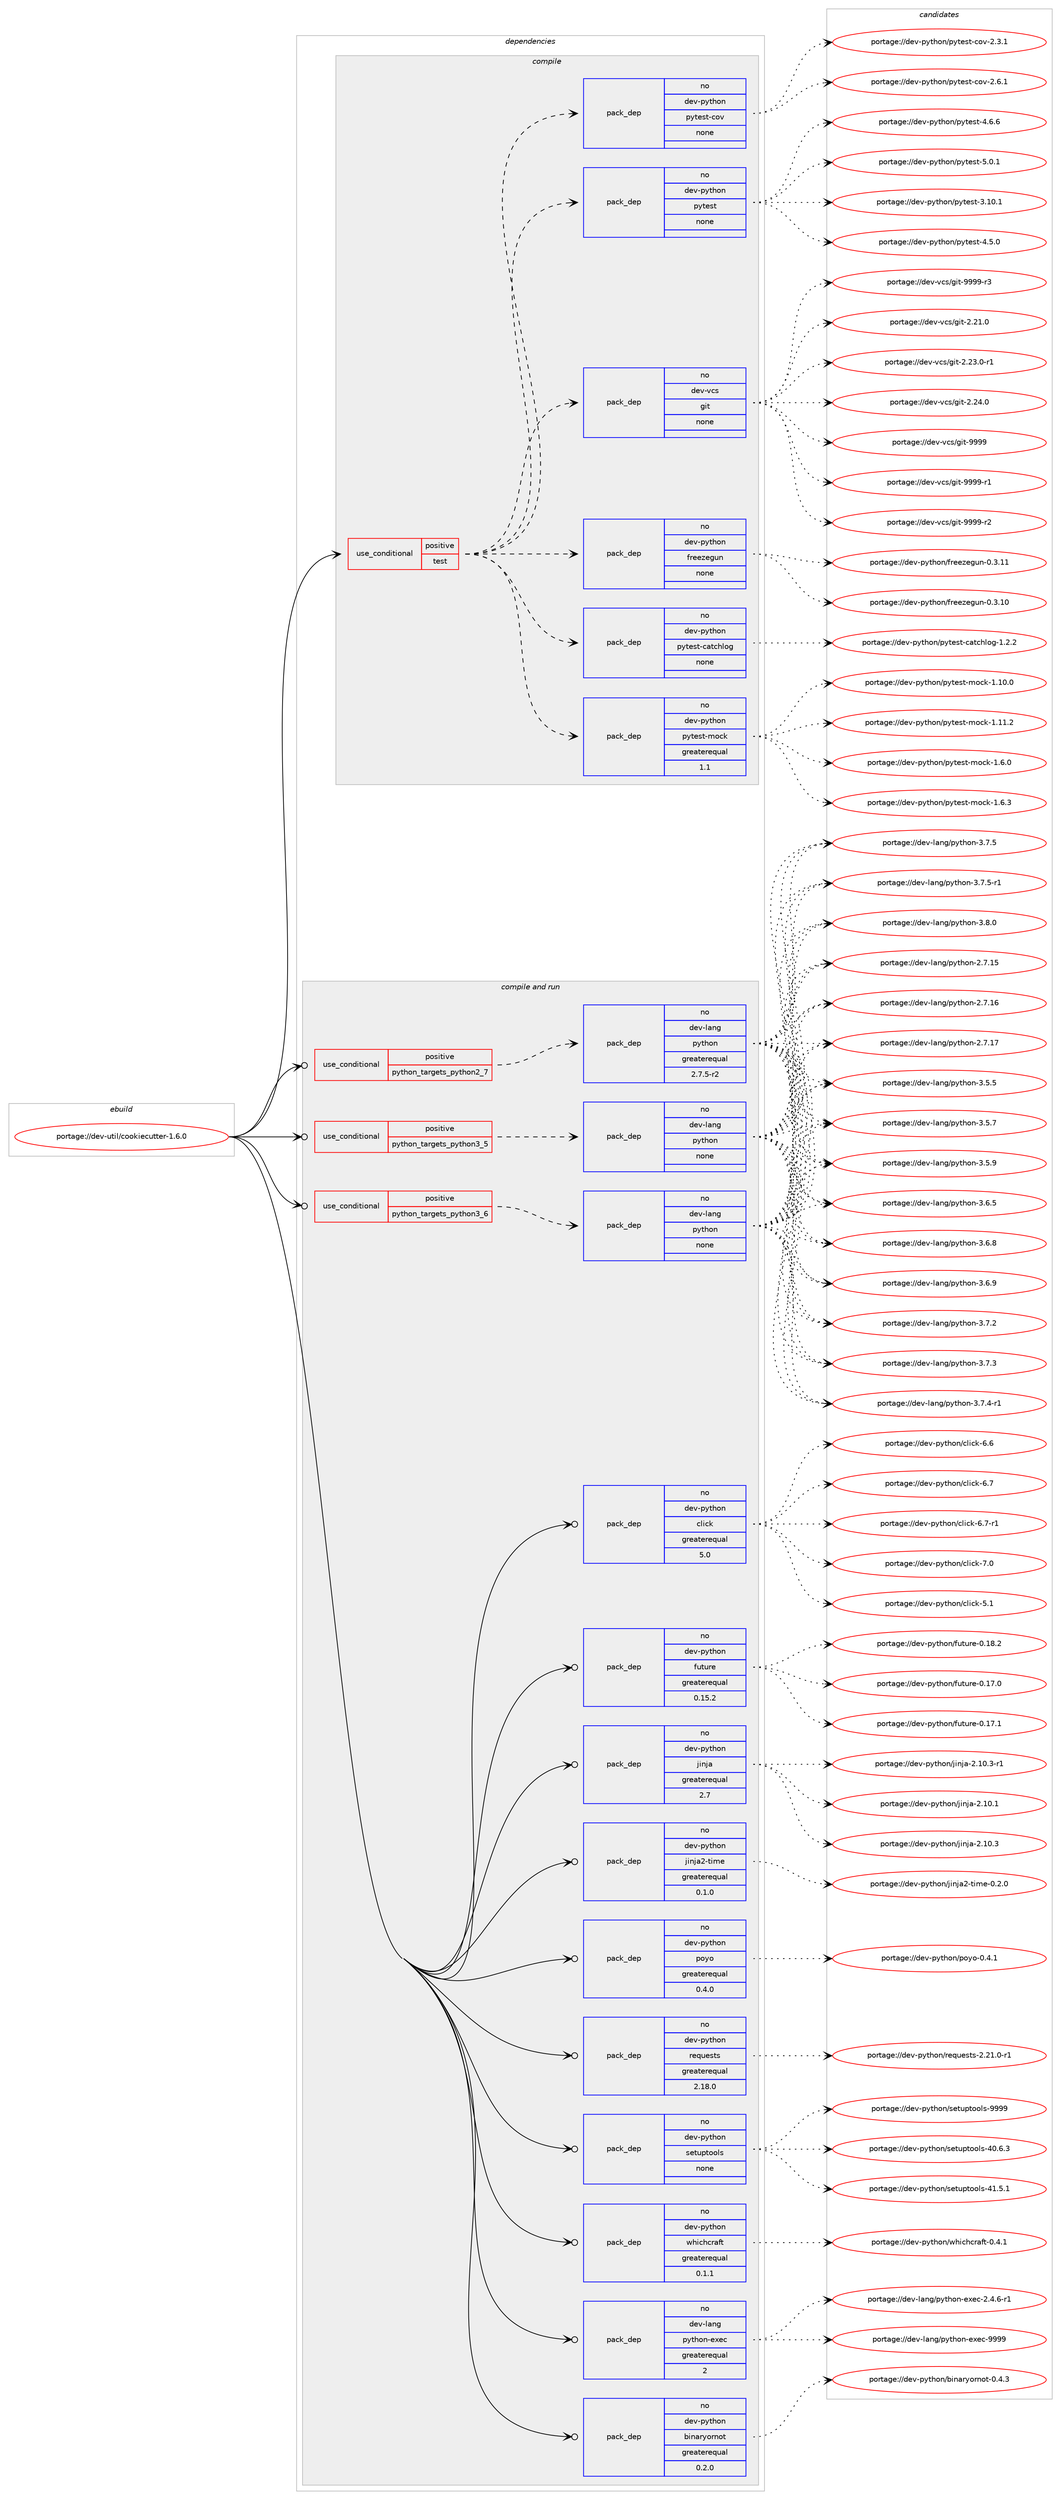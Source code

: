 digraph prolog {

# *************
# Graph options
# *************

newrank=true;
concentrate=true;
compound=true;
graph [rankdir=LR,fontname=Helvetica,fontsize=10,ranksep=1.5];#, ranksep=2.5, nodesep=0.2];
edge  [arrowhead=vee];
node  [fontname=Helvetica,fontsize=10];

# **********
# The ebuild
# **********

subgraph cluster_leftcol {
color=gray;
rank=same;
label=<<i>ebuild</i>>;
id [label="portage://dev-util/cookiecutter-1.6.0", color=red, width=4, href="../dev-util/cookiecutter-1.6.0.svg"];
}

# ****************
# The dependencies
# ****************

subgraph cluster_midcol {
color=gray;
label=<<i>dependencies</i>>;
subgraph cluster_compile {
fillcolor="#eeeeee";
style=filled;
label=<<i>compile</i>>;
subgraph cond70665 {
dependency260514 [label=<<TABLE BORDER="0" CELLBORDER="1" CELLSPACING="0" CELLPADDING="4"><TR><TD ROWSPAN="3" CELLPADDING="10">use_conditional</TD></TR><TR><TD>positive</TD></TR><TR><TD>test</TD></TR></TABLE>>, shape=none, color=red];
subgraph pack186212 {
dependency260515 [label=<<TABLE BORDER="0" CELLBORDER="1" CELLSPACING="0" CELLPADDING="4" WIDTH="220"><TR><TD ROWSPAN="6" CELLPADDING="30">pack_dep</TD></TR><TR><TD WIDTH="110">no</TD></TR><TR><TD>dev-python</TD></TR><TR><TD>pytest</TD></TR><TR><TD>none</TD></TR><TR><TD></TD></TR></TABLE>>, shape=none, color=blue];
}
dependency260514:e -> dependency260515:w [weight=20,style="dashed",arrowhead="vee"];
subgraph pack186213 {
dependency260516 [label=<<TABLE BORDER="0" CELLBORDER="1" CELLSPACING="0" CELLPADDING="4" WIDTH="220"><TR><TD ROWSPAN="6" CELLPADDING="30">pack_dep</TD></TR><TR><TD WIDTH="110">no</TD></TR><TR><TD>dev-python</TD></TR><TR><TD>pytest-cov</TD></TR><TR><TD>none</TD></TR><TR><TD></TD></TR></TABLE>>, shape=none, color=blue];
}
dependency260514:e -> dependency260516:w [weight=20,style="dashed",arrowhead="vee"];
subgraph pack186214 {
dependency260517 [label=<<TABLE BORDER="0" CELLBORDER="1" CELLSPACING="0" CELLPADDING="4" WIDTH="220"><TR><TD ROWSPAN="6" CELLPADDING="30">pack_dep</TD></TR><TR><TD WIDTH="110">no</TD></TR><TR><TD>dev-python</TD></TR><TR><TD>pytest-mock</TD></TR><TR><TD>greaterequal</TD></TR><TR><TD>1.1</TD></TR></TABLE>>, shape=none, color=blue];
}
dependency260514:e -> dependency260517:w [weight=20,style="dashed",arrowhead="vee"];
subgraph pack186215 {
dependency260518 [label=<<TABLE BORDER="0" CELLBORDER="1" CELLSPACING="0" CELLPADDING="4" WIDTH="220"><TR><TD ROWSPAN="6" CELLPADDING="30">pack_dep</TD></TR><TR><TD WIDTH="110">no</TD></TR><TR><TD>dev-python</TD></TR><TR><TD>pytest-catchlog</TD></TR><TR><TD>none</TD></TR><TR><TD></TD></TR></TABLE>>, shape=none, color=blue];
}
dependency260514:e -> dependency260518:w [weight=20,style="dashed",arrowhead="vee"];
subgraph pack186216 {
dependency260519 [label=<<TABLE BORDER="0" CELLBORDER="1" CELLSPACING="0" CELLPADDING="4" WIDTH="220"><TR><TD ROWSPAN="6" CELLPADDING="30">pack_dep</TD></TR><TR><TD WIDTH="110">no</TD></TR><TR><TD>dev-python</TD></TR><TR><TD>freezegun</TD></TR><TR><TD>none</TD></TR><TR><TD></TD></TR></TABLE>>, shape=none, color=blue];
}
dependency260514:e -> dependency260519:w [weight=20,style="dashed",arrowhead="vee"];
subgraph pack186217 {
dependency260520 [label=<<TABLE BORDER="0" CELLBORDER="1" CELLSPACING="0" CELLPADDING="4" WIDTH="220"><TR><TD ROWSPAN="6" CELLPADDING="30">pack_dep</TD></TR><TR><TD WIDTH="110">no</TD></TR><TR><TD>dev-vcs</TD></TR><TR><TD>git</TD></TR><TR><TD>none</TD></TR><TR><TD></TD></TR></TABLE>>, shape=none, color=blue];
}
dependency260514:e -> dependency260520:w [weight=20,style="dashed",arrowhead="vee"];
}
id:e -> dependency260514:w [weight=20,style="solid",arrowhead="vee"];
}
subgraph cluster_compileandrun {
fillcolor="#eeeeee";
style=filled;
label=<<i>compile and run</i>>;
subgraph cond70666 {
dependency260521 [label=<<TABLE BORDER="0" CELLBORDER="1" CELLSPACING="0" CELLPADDING="4"><TR><TD ROWSPAN="3" CELLPADDING="10">use_conditional</TD></TR><TR><TD>positive</TD></TR><TR><TD>python_targets_python2_7</TD></TR></TABLE>>, shape=none, color=red];
subgraph pack186218 {
dependency260522 [label=<<TABLE BORDER="0" CELLBORDER="1" CELLSPACING="0" CELLPADDING="4" WIDTH="220"><TR><TD ROWSPAN="6" CELLPADDING="30">pack_dep</TD></TR><TR><TD WIDTH="110">no</TD></TR><TR><TD>dev-lang</TD></TR><TR><TD>python</TD></TR><TR><TD>greaterequal</TD></TR><TR><TD>2.7.5-r2</TD></TR></TABLE>>, shape=none, color=blue];
}
dependency260521:e -> dependency260522:w [weight=20,style="dashed",arrowhead="vee"];
}
id:e -> dependency260521:w [weight=20,style="solid",arrowhead="odotvee"];
subgraph cond70667 {
dependency260523 [label=<<TABLE BORDER="0" CELLBORDER="1" CELLSPACING="0" CELLPADDING="4"><TR><TD ROWSPAN="3" CELLPADDING="10">use_conditional</TD></TR><TR><TD>positive</TD></TR><TR><TD>python_targets_python3_5</TD></TR></TABLE>>, shape=none, color=red];
subgraph pack186219 {
dependency260524 [label=<<TABLE BORDER="0" CELLBORDER="1" CELLSPACING="0" CELLPADDING="4" WIDTH="220"><TR><TD ROWSPAN="6" CELLPADDING="30">pack_dep</TD></TR><TR><TD WIDTH="110">no</TD></TR><TR><TD>dev-lang</TD></TR><TR><TD>python</TD></TR><TR><TD>none</TD></TR><TR><TD></TD></TR></TABLE>>, shape=none, color=blue];
}
dependency260523:e -> dependency260524:w [weight=20,style="dashed",arrowhead="vee"];
}
id:e -> dependency260523:w [weight=20,style="solid",arrowhead="odotvee"];
subgraph cond70668 {
dependency260525 [label=<<TABLE BORDER="0" CELLBORDER="1" CELLSPACING="0" CELLPADDING="4"><TR><TD ROWSPAN="3" CELLPADDING="10">use_conditional</TD></TR><TR><TD>positive</TD></TR><TR><TD>python_targets_python3_6</TD></TR></TABLE>>, shape=none, color=red];
subgraph pack186220 {
dependency260526 [label=<<TABLE BORDER="0" CELLBORDER="1" CELLSPACING="0" CELLPADDING="4" WIDTH="220"><TR><TD ROWSPAN="6" CELLPADDING="30">pack_dep</TD></TR><TR><TD WIDTH="110">no</TD></TR><TR><TD>dev-lang</TD></TR><TR><TD>python</TD></TR><TR><TD>none</TD></TR><TR><TD></TD></TR></TABLE>>, shape=none, color=blue];
}
dependency260525:e -> dependency260526:w [weight=20,style="dashed",arrowhead="vee"];
}
id:e -> dependency260525:w [weight=20,style="solid",arrowhead="odotvee"];
subgraph pack186221 {
dependency260527 [label=<<TABLE BORDER="0" CELLBORDER="1" CELLSPACING="0" CELLPADDING="4" WIDTH="220"><TR><TD ROWSPAN="6" CELLPADDING="30">pack_dep</TD></TR><TR><TD WIDTH="110">no</TD></TR><TR><TD>dev-lang</TD></TR><TR><TD>python-exec</TD></TR><TR><TD>greaterequal</TD></TR><TR><TD>2</TD></TR></TABLE>>, shape=none, color=blue];
}
id:e -> dependency260527:w [weight=20,style="solid",arrowhead="odotvee"];
subgraph pack186222 {
dependency260528 [label=<<TABLE BORDER="0" CELLBORDER="1" CELLSPACING="0" CELLPADDING="4" WIDTH="220"><TR><TD ROWSPAN="6" CELLPADDING="30">pack_dep</TD></TR><TR><TD WIDTH="110">no</TD></TR><TR><TD>dev-python</TD></TR><TR><TD>binaryornot</TD></TR><TR><TD>greaterequal</TD></TR><TR><TD>0.2.0</TD></TR></TABLE>>, shape=none, color=blue];
}
id:e -> dependency260528:w [weight=20,style="solid",arrowhead="odotvee"];
subgraph pack186223 {
dependency260529 [label=<<TABLE BORDER="0" CELLBORDER="1" CELLSPACING="0" CELLPADDING="4" WIDTH="220"><TR><TD ROWSPAN="6" CELLPADDING="30">pack_dep</TD></TR><TR><TD WIDTH="110">no</TD></TR><TR><TD>dev-python</TD></TR><TR><TD>click</TD></TR><TR><TD>greaterequal</TD></TR><TR><TD>5.0</TD></TR></TABLE>>, shape=none, color=blue];
}
id:e -> dependency260529:w [weight=20,style="solid",arrowhead="odotvee"];
subgraph pack186224 {
dependency260530 [label=<<TABLE BORDER="0" CELLBORDER="1" CELLSPACING="0" CELLPADDING="4" WIDTH="220"><TR><TD ROWSPAN="6" CELLPADDING="30">pack_dep</TD></TR><TR><TD WIDTH="110">no</TD></TR><TR><TD>dev-python</TD></TR><TR><TD>future</TD></TR><TR><TD>greaterequal</TD></TR><TR><TD>0.15.2</TD></TR></TABLE>>, shape=none, color=blue];
}
id:e -> dependency260530:w [weight=20,style="solid",arrowhead="odotvee"];
subgraph pack186225 {
dependency260531 [label=<<TABLE BORDER="0" CELLBORDER="1" CELLSPACING="0" CELLPADDING="4" WIDTH="220"><TR><TD ROWSPAN="6" CELLPADDING="30">pack_dep</TD></TR><TR><TD WIDTH="110">no</TD></TR><TR><TD>dev-python</TD></TR><TR><TD>jinja</TD></TR><TR><TD>greaterequal</TD></TR><TR><TD>2.7</TD></TR></TABLE>>, shape=none, color=blue];
}
id:e -> dependency260531:w [weight=20,style="solid",arrowhead="odotvee"];
subgraph pack186226 {
dependency260532 [label=<<TABLE BORDER="0" CELLBORDER="1" CELLSPACING="0" CELLPADDING="4" WIDTH="220"><TR><TD ROWSPAN="6" CELLPADDING="30">pack_dep</TD></TR><TR><TD WIDTH="110">no</TD></TR><TR><TD>dev-python</TD></TR><TR><TD>jinja2-time</TD></TR><TR><TD>greaterequal</TD></TR><TR><TD>0.1.0</TD></TR></TABLE>>, shape=none, color=blue];
}
id:e -> dependency260532:w [weight=20,style="solid",arrowhead="odotvee"];
subgraph pack186227 {
dependency260533 [label=<<TABLE BORDER="0" CELLBORDER="1" CELLSPACING="0" CELLPADDING="4" WIDTH="220"><TR><TD ROWSPAN="6" CELLPADDING="30">pack_dep</TD></TR><TR><TD WIDTH="110">no</TD></TR><TR><TD>dev-python</TD></TR><TR><TD>poyo</TD></TR><TR><TD>greaterequal</TD></TR><TR><TD>0.4.0</TD></TR></TABLE>>, shape=none, color=blue];
}
id:e -> dependency260533:w [weight=20,style="solid",arrowhead="odotvee"];
subgraph pack186228 {
dependency260534 [label=<<TABLE BORDER="0" CELLBORDER="1" CELLSPACING="0" CELLPADDING="4" WIDTH="220"><TR><TD ROWSPAN="6" CELLPADDING="30">pack_dep</TD></TR><TR><TD WIDTH="110">no</TD></TR><TR><TD>dev-python</TD></TR><TR><TD>requests</TD></TR><TR><TD>greaterequal</TD></TR><TR><TD>2.18.0</TD></TR></TABLE>>, shape=none, color=blue];
}
id:e -> dependency260534:w [weight=20,style="solid",arrowhead="odotvee"];
subgraph pack186229 {
dependency260535 [label=<<TABLE BORDER="0" CELLBORDER="1" CELLSPACING="0" CELLPADDING="4" WIDTH="220"><TR><TD ROWSPAN="6" CELLPADDING="30">pack_dep</TD></TR><TR><TD WIDTH="110">no</TD></TR><TR><TD>dev-python</TD></TR><TR><TD>setuptools</TD></TR><TR><TD>none</TD></TR><TR><TD></TD></TR></TABLE>>, shape=none, color=blue];
}
id:e -> dependency260535:w [weight=20,style="solid",arrowhead="odotvee"];
subgraph pack186230 {
dependency260536 [label=<<TABLE BORDER="0" CELLBORDER="1" CELLSPACING="0" CELLPADDING="4" WIDTH="220"><TR><TD ROWSPAN="6" CELLPADDING="30">pack_dep</TD></TR><TR><TD WIDTH="110">no</TD></TR><TR><TD>dev-python</TD></TR><TR><TD>whichcraft</TD></TR><TR><TD>greaterequal</TD></TR><TR><TD>0.1.1</TD></TR></TABLE>>, shape=none, color=blue];
}
id:e -> dependency260536:w [weight=20,style="solid",arrowhead="odotvee"];
}
subgraph cluster_run {
fillcolor="#eeeeee";
style=filled;
label=<<i>run</i>>;
}
}

# **************
# The candidates
# **************

subgraph cluster_choices {
rank=same;
color=gray;
label=<<i>candidates</i>>;

subgraph choice186212 {
color=black;
nodesep=1;
choiceportage100101118451121211161041111104711212111610111511645514649484649 [label="portage://dev-python/pytest-3.10.1", color=red, width=4,href="../dev-python/pytest-3.10.1.svg"];
choiceportage1001011184511212111610411111047112121116101115116455246534648 [label="portage://dev-python/pytest-4.5.0", color=red, width=4,href="../dev-python/pytest-4.5.0.svg"];
choiceportage1001011184511212111610411111047112121116101115116455246544654 [label="portage://dev-python/pytest-4.6.6", color=red, width=4,href="../dev-python/pytest-4.6.6.svg"];
choiceportage1001011184511212111610411111047112121116101115116455346484649 [label="portage://dev-python/pytest-5.0.1", color=red, width=4,href="../dev-python/pytest-5.0.1.svg"];
dependency260515:e -> choiceportage100101118451121211161041111104711212111610111511645514649484649:w [style=dotted,weight="100"];
dependency260515:e -> choiceportage1001011184511212111610411111047112121116101115116455246534648:w [style=dotted,weight="100"];
dependency260515:e -> choiceportage1001011184511212111610411111047112121116101115116455246544654:w [style=dotted,weight="100"];
dependency260515:e -> choiceportage1001011184511212111610411111047112121116101115116455346484649:w [style=dotted,weight="100"];
}
subgraph choice186213 {
color=black;
nodesep=1;
choiceportage10010111845112121116104111110471121211161011151164599111118455046514649 [label="portage://dev-python/pytest-cov-2.3.1", color=red, width=4,href="../dev-python/pytest-cov-2.3.1.svg"];
choiceportage10010111845112121116104111110471121211161011151164599111118455046544649 [label="portage://dev-python/pytest-cov-2.6.1", color=red, width=4,href="../dev-python/pytest-cov-2.6.1.svg"];
dependency260516:e -> choiceportage10010111845112121116104111110471121211161011151164599111118455046514649:w [style=dotted,weight="100"];
dependency260516:e -> choiceportage10010111845112121116104111110471121211161011151164599111118455046544649:w [style=dotted,weight="100"];
}
subgraph choice186214 {
color=black;
nodesep=1;
choiceportage1001011184511212111610411111047112121116101115116451091119910745494649484648 [label="portage://dev-python/pytest-mock-1.10.0", color=red, width=4,href="../dev-python/pytest-mock-1.10.0.svg"];
choiceportage1001011184511212111610411111047112121116101115116451091119910745494649494650 [label="portage://dev-python/pytest-mock-1.11.2", color=red, width=4,href="../dev-python/pytest-mock-1.11.2.svg"];
choiceportage10010111845112121116104111110471121211161011151164510911199107454946544648 [label="portage://dev-python/pytest-mock-1.6.0", color=red, width=4,href="../dev-python/pytest-mock-1.6.0.svg"];
choiceportage10010111845112121116104111110471121211161011151164510911199107454946544651 [label="portage://dev-python/pytest-mock-1.6.3", color=red, width=4,href="../dev-python/pytest-mock-1.6.3.svg"];
dependency260517:e -> choiceportage1001011184511212111610411111047112121116101115116451091119910745494649484648:w [style=dotted,weight="100"];
dependency260517:e -> choiceportage1001011184511212111610411111047112121116101115116451091119910745494649494650:w [style=dotted,weight="100"];
dependency260517:e -> choiceportage10010111845112121116104111110471121211161011151164510911199107454946544648:w [style=dotted,weight="100"];
dependency260517:e -> choiceportage10010111845112121116104111110471121211161011151164510911199107454946544651:w [style=dotted,weight="100"];
}
subgraph choice186215 {
color=black;
nodesep=1;
choiceportage100101118451121211161041111104711212111610111511645999711699104108111103454946504650 [label="portage://dev-python/pytest-catchlog-1.2.2", color=red, width=4,href="../dev-python/pytest-catchlog-1.2.2.svg"];
dependency260518:e -> choiceportage100101118451121211161041111104711212111610111511645999711699104108111103454946504650:w [style=dotted,weight="100"];
}
subgraph choice186216 {
color=black;
nodesep=1;
choiceportage100101118451121211161041111104710211410110112210110311711045484651464948 [label="portage://dev-python/freezegun-0.3.10", color=red, width=4,href="../dev-python/freezegun-0.3.10.svg"];
choiceportage100101118451121211161041111104710211410110112210110311711045484651464949 [label="portage://dev-python/freezegun-0.3.11", color=red, width=4,href="../dev-python/freezegun-0.3.11.svg"];
dependency260519:e -> choiceportage100101118451121211161041111104710211410110112210110311711045484651464948:w [style=dotted,weight="100"];
dependency260519:e -> choiceportage100101118451121211161041111104710211410110112210110311711045484651464949:w [style=dotted,weight="100"];
}
subgraph choice186217 {
color=black;
nodesep=1;
choiceportage10010111845118991154710310511645504650494648 [label="portage://dev-vcs/git-2.21.0", color=red, width=4,href="../dev-vcs/git-2.21.0.svg"];
choiceportage100101118451189911547103105116455046505146484511449 [label="portage://dev-vcs/git-2.23.0-r1", color=red, width=4,href="../dev-vcs/git-2.23.0-r1.svg"];
choiceportage10010111845118991154710310511645504650524648 [label="portage://dev-vcs/git-2.24.0", color=red, width=4,href="../dev-vcs/git-2.24.0.svg"];
choiceportage1001011184511899115471031051164557575757 [label="portage://dev-vcs/git-9999", color=red, width=4,href="../dev-vcs/git-9999.svg"];
choiceportage10010111845118991154710310511645575757574511449 [label="portage://dev-vcs/git-9999-r1", color=red, width=4,href="../dev-vcs/git-9999-r1.svg"];
choiceportage10010111845118991154710310511645575757574511450 [label="portage://dev-vcs/git-9999-r2", color=red, width=4,href="../dev-vcs/git-9999-r2.svg"];
choiceportage10010111845118991154710310511645575757574511451 [label="portage://dev-vcs/git-9999-r3", color=red, width=4,href="../dev-vcs/git-9999-r3.svg"];
dependency260520:e -> choiceportage10010111845118991154710310511645504650494648:w [style=dotted,weight="100"];
dependency260520:e -> choiceportage100101118451189911547103105116455046505146484511449:w [style=dotted,weight="100"];
dependency260520:e -> choiceportage10010111845118991154710310511645504650524648:w [style=dotted,weight="100"];
dependency260520:e -> choiceportage1001011184511899115471031051164557575757:w [style=dotted,weight="100"];
dependency260520:e -> choiceportage10010111845118991154710310511645575757574511449:w [style=dotted,weight="100"];
dependency260520:e -> choiceportage10010111845118991154710310511645575757574511450:w [style=dotted,weight="100"];
dependency260520:e -> choiceportage10010111845118991154710310511645575757574511451:w [style=dotted,weight="100"];
}
subgraph choice186218 {
color=black;
nodesep=1;
choiceportage10010111845108971101034711212111610411111045504655464953 [label="portage://dev-lang/python-2.7.15", color=red, width=4,href="../dev-lang/python-2.7.15.svg"];
choiceportage10010111845108971101034711212111610411111045504655464954 [label="portage://dev-lang/python-2.7.16", color=red, width=4,href="../dev-lang/python-2.7.16.svg"];
choiceportage10010111845108971101034711212111610411111045504655464955 [label="portage://dev-lang/python-2.7.17", color=red, width=4,href="../dev-lang/python-2.7.17.svg"];
choiceportage100101118451089711010347112121116104111110455146534653 [label="portage://dev-lang/python-3.5.5", color=red, width=4,href="../dev-lang/python-3.5.5.svg"];
choiceportage100101118451089711010347112121116104111110455146534655 [label="portage://dev-lang/python-3.5.7", color=red, width=4,href="../dev-lang/python-3.5.7.svg"];
choiceportage100101118451089711010347112121116104111110455146534657 [label="portage://dev-lang/python-3.5.9", color=red, width=4,href="../dev-lang/python-3.5.9.svg"];
choiceportage100101118451089711010347112121116104111110455146544653 [label="portage://dev-lang/python-3.6.5", color=red, width=4,href="../dev-lang/python-3.6.5.svg"];
choiceportage100101118451089711010347112121116104111110455146544656 [label="portage://dev-lang/python-3.6.8", color=red, width=4,href="../dev-lang/python-3.6.8.svg"];
choiceportage100101118451089711010347112121116104111110455146544657 [label="portage://dev-lang/python-3.6.9", color=red, width=4,href="../dev-lang/python-3.6.9.svg"];
choiceportage100101118451089711010347112121116104111110455146554650 [label="portage://dev-lang/python-3.7.2", color=red, width=4,href="../dev-lang/python-3.7.2.svg"];
choiceportage100101118451089711010347112121116104111110455146554651 [label="portage://dev-lang/python-3.7.3", color=red, width=4,href="../dev-lang/python-3.7.3.svg"];
choiceportage1001011184510897110103471121211161041111104551465546524511449 [label="portage://dev-lang/python-3.7.4-r1", color=red, width=4,href="../dev-lang/python-3.7.4-r1.svg"];
choiceportage100101118451089711010347112121116104111110455146554653 [label="portage://dev-lang/python-3.7.5", color=red, width=4,href="../dev-lang/python-3.7.5.svg"];
choiceportage1001011184510897110103471121211161041111104551465546534511449 [label="portage://dev-lang/python-3.7.5-r1", color=red, width=4,href="../dev-lang/python-3.7.5-r1.svg"];
choiceportage100101118451089711010347112121116104111110455146564648 [label="portage://dev-lang/python-3.8.0", color=red, width=4,href="../dev-lang/python-3.8.0.svg"];
dependency260522:e -> choiceportage10010111845108971101034711212111610411111045504655464953:w [style=dotted,weight="100"];
dependency260522:e -> choiceportage10010111845108971101034711212111610411111045504655464954:w [style=dotted,weight="100"];
dependency260522:e -> choiceportage10010111845108971101034711212111610411111045504655464955:w [style=dotted,weight="100"];
dependency260522:e -> choiceportage100101118451089711010347112121116104111110455146534653:w [style=dotted,weight="100"];
dependency260522:e -> choiceportage100101118451089711010347112121116104111110455146534655:w [style=dotted,weight="100"];
dependency260522:e -> choiceportage100101118451089711010347112121116104111110455146534657:w [style=dotted,weight="100"];
dependency260522:e -> choiceportage100101118451089711010347112121116104111110455146544653:w [style=dotted,weight="100"];
dependency260522:e -> choiceportage100101118451089711010347112121116104111110455146544656:w [style=dotted,weight="100"];
dependency260522:e -> choiceportage100101118451089711010347112121116104111110455146544657:w [style=dotted,weight="100"];
dependency260522:e -> choiceportage100101118451089711010347112121116104111110455146554650:w [style=dotted,weight="100"];
dependency260522:e -> choiceportage100101118451089711010347112121116104111110455146554651:w [style=dotted,weight="100"];
dependency260522:e -> choiceportage1001011184510897110103471121211161041111104551465546524511449:w [style=dotted,weight="100"];
dependency260522:e -> choiceportage100101118451089711010347112121116104111110455146554653:w [style=dotted,weight="100"];
dependency260522:e -> choiceportage1001011184510897110103471121211161041111104551465546534511449:w [style=dotted,weight="100"];
dependency260522:e -> choiceportage100101118451089711010347112121116104111110455146564648:w [style=dotted,weight="100"];
}
subgraph choice186219 {
color=black;
nodesep=1;
choiceportage10010111845108971101034711212111610411111045504655464953 [label="portage://dev-lang/python-2.7.15", color=red, width=4,href="../dev-lang/python-2.7.15.svg"];
choiceportage10010111845108971101034711212111610411111045504655464954 [label="portage://dev-lang/python-2.7.16", color=red, width=4,href="../dev-lang/python-2.7.16.svg"];
choiceportage10010111845108971101034711212111610411111045504655464955 [label="portage://dev-lang/python-2.7.17", color=red, width=4,href="../dev-lang/python-2.7.17.svg"];
choiceportage100101118451089711010347112121116104111110455146534653 [label="portage://dev-lang/python-3.5.5", color=red, width=4,href="../dev-lang/python-3.5.5.svg"];
choiceportage100101118451089711010347112121116104111110455146534655 [label="portage://dev-lang/python-3.5.7", color=red, width=4,href="../dev-lang/python-3.5.7.svg"];
choiceportage100101118451089711010347112121116104111110455146534657 [label="portage://dev-lang/python-3.5.9", color=red, width=4,href="../dev-lang/python-3.5.9.svg"];
choiceportage100101118451089711010347112121116104111110455146544653 [label="portage://dev-lang/python-3.6.5", color=red, width=4,href="../dev-lang/python-3.6.5.svg"];
choiceportage100101118451089711010347112121116104111110455146544656 [label="portage://dev-lang/python-3.6.8", color=red, width=4,href="../dev-lang/python-3.6.8.svg"];
choiceportage100101118451089711010347112121116104111110455146544657 [label="portage://dev-lang/python-3.6.9", color=red, width=4,href="../dev-lang/python-3.6.9.svg"];
choiceportage100101118451089711010347112121116104111110455146554650 [label="portage://dev-lang/python-3.7.2", color=red, width=4,href="../dev-lang/python-3.7.2.svg"];
choiceportage100101118451089711010347112121116104111110455146554651 [label="portage://dev-lang/python-3.7.3", color=red, width=4,href="../dev-lang/python-3.7.3.svg"];
choiceportage1001011184510897110103471121211161041111104551465546524511449 [label="portage://dev-lang/python-3.7.4-r1", color=red, width=4,href="../dev-lang/python-3.7.4-r1.svg"];
choiceportage100101118451089711010347112121116104111110455146554653 [label="portage://dev-lang/python-3.7.5", color=red, width=4,href="../dev-lang/python-3.7.5.svg"];
choiceportage1001011184510897110103471121211161041111104551465546534511449 [label="portage://dev-lang/python-3.7.5-r1", color=red, width=4,href="../dev-lang/python-3.7.5-r1.svg"];
choiceportage100101118451089711010347112121116104111110455146564648 [label="portage://dev-lang/python-3.8.0", color=red, width=4,href="../dev-lang/python-3.8.0.svg"];
dependency260524:e -> choiceportage10010111845108971101034711212111610411111045504655464953:w [style=dotted,weight="100"];
dependency260524:e -> choiceportage10010111845108971101034711212111610411111045504655464954:w [style=dotted,weight="100"];
dependency260524:e -> choiceportage10010111845108971101034711212111610411111045504655464955:w [style=dotted,weight="100"];
dependency260524:e -> choiceportage100101118451089711010347112121116104111110455146534653:w [style=dotted,weight="100"];
dependency260524:e -> choiceportage100101118451089711010347112121116104111110455146534655:w [style=dotted,weight="100"];
dependency260524:e -> choiceportage100101118451089711010347112121116104111110455146534657:w [style=dotted,weight="100"];
dependency260524:e -> choiceportage100101118451089711010347112121116104111110455146544653:w [style=dotted,weight="100"];
dependency260524:e -> choiceportage100101118451089711010347112121116104111110455146544656:w [style=dotted,weight="100"];
dependency260524:e -> choiceportage100101118451089711010347112121116104111110455146544657:w [style=dotted,weight="100"];
dependency260524:e -> choiceportage100101118451089711010347112121116104111110455146554650:w [style=dotted,weight="100"];
dependency260524:e -> choiceportage100101118451089711010347112121116104111110455146554651:w [style=dotted,weight="100"];
dependency260524:e -> choiceportage1001011184510897110103471121211161041111104551465546524511449:w [style=dotted,weight="100"];
dependency260524:e -> choiceportage100101118451089711010347112121116104111110455146554653:w [style=dotted,weight="100"];
dependency260524:e -> choiceportage1001011184510897110103471121211161041111104551465546534511449:w [style=dotted,weight="100"];
dependency260524:e -> choiceportage100101118451089711010347112121116104111110455146564648:w [style=dotted,weight="100"];
}
subgraph choice186220 {
color=black;
nodesep=1;
choiceportage10010111845108971101034711212111610411111045504655464953 [label="portage://dev-lang/python-2.7.15", color=red, width=4,href="../dev-lang/python-2.7.15.svg"];
choiceportage10010111845108971101034711212111610411111045504655464954 [label="portage://dev-lang/python-2.7.16", color=red, width=4,href="../dev-lang/python-2.7.16.svg"];
choiceportage10010111845108971101034711212111610411111045504655464955 [label="portage://dev-lang/python-2.7.17", color=red, width=4,href="../dev-lang/python-2.7.17.svg"];
choiceportage100101118451089711010347112121116104111110455146534653 [label="portage://dev-lang/python-3.5.5", color=red, width=4,href="../dev-lang/python-3.5.5.svg"];
choiceportage100101118451089711010347112121116104111110455146534655 [label="portage://dev-lang/python-3.5.7", color=red, width=4,href="../dev-lang/python-3.5.7.svg"];
choiceportage100101118451089711010347112121116104111110455146534657 [label="portage://dev-lang/python-3.5.9", color=red, width=4,href="../dev-lang/python-3.5.9.svg"];
choiceportage100101118451089711010347112121116104111110455146544653 [label="portage://dev-lang/python-3.6.5", color=red, width=4,href="../dev-lang/python-3.6.5.svg"];
choiceportage100101118451089711010347112121116104111110455146544656 [label="portage://dev-lang/python-3.6.8", color=red, width=4,href="../dev-lang/python-3.6.8.svg"];
choiceportage100101118451089711010347112121116104111110455146544657 [label="portage://dev-lang/python-3.6.9", color=red, width=4,href="../dev-lang/python-3.6.9.svg"];
choiceportage100101118451089711010347112121116104111110455146554650 [label="portage://dev-lang/python-3.7.2", color=red, width=4,href="../dev-lang/python-3.7.2.svg"];
choiceportage100101118451089711010347112121116104111110455146554651 [label="portage://dev-lang/python-3.7.3", color=red, width=4,href="../dev-lang/python-3.7.3.svg"];
choiceportage1001011184510897110103471121211161041111104551465546524511449 [label="portage://dev-lang/python-3.7.4-r1", color=red, width=4,href="../dev-lang/python-3.7.4-r1.svg"];
choiceportage100101118451089711010347112121116104111110455146554653 [label="portage://dev-lang/python-3.7.5", color=red, width=4,href="../dev-lang/python-3.7.5.svg"];
choiceportage1001011184510897110103471121211161041111104551465546534511449 [label="portage://dev-lang/python-3.7.5-r1", color=red, width=4,href="../dev-lang/python-3.7.5-r1.svg"];
choiceportage100101118451089711010347112121116104111110455146564648 [label="portage://dev-lang/python-3.8.0", color=red, width=4,href="../dev-lang/python-3.8.0.svg"];
dependency260526:e -> choiceportage10010111845108971101034711212111610411111045504655464953:w [style=dotted,weight="100"];
dependency260526:e -> choiceportage10010111845108971101034711212111610411111045504655464954:w [style=dotted,weight="100"];
dependency260526:e -> choiceportage10010111845108971101034711212111610411111045504655464955:w [style=dotted,weight="100"];
dependency260526:e -> choiceportage100101118451089711010347112121116104111110455146534653:w [style=dotted,weight="100"];
dependency260526:e -> choiceportage100101118451089711010347112121116104111110455146534655:w [style=dotted,weight="100"];
dependency260526:e -> choiceportage100101118451089711010347112121116104111110455146534657:w [style=dotted,weight="100"];
dependency260526:e -> choiceportage100101118451089711010347112121116104111110455146544653:w [style=dotted,weight="100"];
dependency260526:e -> choiceportage100101118451089711010347112121116104111110455146544656:w [style=dotted,weight="100"];
dependency260526:e -> choiceportage100101118451089711010347112121116104111110455146544657:w [style=dotted,weight="100"];
dependency260526:e -> choiceportage100101118451089711010347112121116104111110455146554650:w [style=dotted,weight="100"];
dependency260526:e -> choiceportage100101118451089711010347112121116104111110455146554651:w [style=dotted,weight="100"];
dependency260526:e -> choiceportage1001011184510897110103471121211161041111104551465546524511449:w [style=dotted,weight="100"];
dependency260526:e -> choiceportage100101118451089711010347112121116104111110455146554653:w [style=dotted,weight="100"];
dependency260526:e -> choiceportage1001011184510897110103471121211161041111104551465546534511449:w [style=dotted,weight="100"];
dependency260526:e -> choiceportage100101118451089711010347112121116104111110455146564648:w [style=dotted,weight="100"];
}
subgraph choice186221 {
color=black;
nodesep=1;
choiceportage10010111845108971101034711212111610411111045101120101994550465246544511449 [label="portage://dev-lang/python-exec-2.4.6-r1", color=red, width=4,href="../dev-lang/python-exec-2.4.6-r1.svg"];
choiceportage10010111845108971101034711212111610411111045101120101994557575757 [label="portage://dev-lang/python-exec-9999", color=red, width=4,href="../dev-lang/python-exec-9999.svg"];
dependency260527:e -> choiceportage10010111845108971101034711212111610411111045101120101994550465246544511449:w [style=dotted,weight="100"];
dependency260527:e -> choiceportage10010111845108971101034711212111610411111045101120101994557575757:w [style=dotted,weight="100"];
}
subgraph choice186222 {
color=black;
nodesep=1;
choiceportage10010111845112121116104111110479810511097114121111114110111116454846524651 [label="portage://dev-python/binaryornot-0.4.3", color=red, width=4,href="../dev-python/binaryornot-0.4.3.svg"];
dependency260528:e -> choiceportage10010111845112121116104111110479810511097114121111114110111116454846524651:w [style=dotted,weight="100"];
}
subgraph choice186223 {
color=black;
nodesep=1;
choiceportage1001011184511212111610411111047991081059910745534649 [label="portage://dev-python/click-5.1", color=red, width=4,href="../dev-python/click-5.1.svg"];
choiceportage1001011184511212111610411111047991081059910745544654 [label="portage://dev-python/click-6.6", color=red, width=4,href="../dev-python/click-6.6.svg"];
choiceportage1001011184511212111610411111047991081059910745544655 [label="portage://dev-python/click-6.7", color=red, width=4,href="../dev-python/click-6.7.svg"];
choiceportage10010111845112121116104111110479910810599107455446554511449 [label="portage://dev-python/click-6.7-r1", color=red, width=4,href="../dev-python/click-6.7-r1.svg"];
choiceportage1001011184511212111610411111047991081059910745554648 [label="portage://dev-python/click-7.0", color=red, width=4,href="../dev-python/click-7.0.svg"];
dependency260529:e -> choiceportage1001011184511212111610411111047991081059910745534649:w [style=dotted,weight="100"];
dependency260529:e -> choiceportage1001011184511212111610411111047991081059910745544654:w [style=dotted,weight="100"];
dependency260529:e -> choiceportage1001011184511212111610411111047991081059910745544655:w [style=dotted,weight="100"];
dependency260529:e -> choiceportage10010111845112121116104111110479910810599107455446554511449:w [style=dotted,weight="100"];
dependency260529:e -> choiceportage1001011184511212111610411111047991081059910745554648:w [style=dotted,weight="100"];
}
subgraph choice186224 {
color=black;
nodesep=1;
choiceportage100101118451121211161041111104710211711611711410145484649554648 [label="portage://dev-python/future-0.17.0", color=red, width=4,href="../dev-python/future-0.17.0.svg"];
choiceportage100101118451121211161041111104710211711611711410145484649554649 [label="portage://dev-python/future-0.17.1", color=red, width=4,href="../dev-python/future-0.17.1.svg"];
choiceportage100101118451121211161041111104710211711611711410145484649564650 [label="portage://dev-python/future-0.18.2", color=red, width=4,href="../dev-python/future-0.18.2.svg"];
dependency260530:e -> choiceportage100101118451121211161041111104710211711611711410145484649554648:w [style=dotted,weight="100"];
dependency260530:e -> choiceportage100101118451121211161041111104710211711611711410145484649554649:w [style=dotted,weight="100"];
dependency260530:e -> choiceportage100101118451121211161041111104710211711611711410145484649564650:w [style=dotted,weight="100"];
}
subgraph choice186225 {
color=black;
nodesep=1;
choiceportage10010111845112121116104111110471061051101069745504649484649 [label="portage://dev-python/jinja-2.10.1", color=red, width=4,href="../dev-python/jinja-2.10.1.svg"];
choiceportage10010111845112121116104111110471061051101069745504649484651 [label="portage://dev-python/jinja-2.10.3", color=red, width=4,href="../dev-python/jinja-2.10.3.svg"];
choiceportage100101118451121211161041111104710610511010697455046494846514511449 [label="portage://dev-python/jinja-2.10.3-r1", color=red, width=4,href="../dev-python/jinja-2.10.3-r1.svg"];
dependency260531:e -> choiceportage10010111845112121116104111110471061051101069745504649484649:w [style=dotted,weight="100"];
dependency260531:e -> choiceportage10010111845112121116104111110471061051101069745504649484651:w [style=dotted,weight="100"];
dependency260531:e -> choiceportage100101118451121211161041111104710610511010697455046494846514511449:w [style=dotted,weight="100"];
}
subgraph choice186226 {
color=black;
nodesep=1;
choiceportage1001011184511212111610411111047106105110106975045116105109101454846504648 [label="portage://dev-python/jinja2-time-0.2.0", color=red, width=4,href="../dev-python/jinja2-time-0.2.0.svg"];
dependency260532:e -> choiceportage1001011184511212111610411111047106105110106975045116105109101454846504648:w [style=dotted,weight="100"];
}
subgraph choice186227 {
color=black;
nodesep=1;
choiceportage1001011184511212111610411111047112111121111454846524649 [label="portage://dev-python/poyo-0.4.1", color=red, width=4,href="../dev-python/poyo-0.4.1.svg"];
dependency260533:e -> choiceportage1001011184511212111610411111047112111121111454846524649:w [style=dotted,weight="100"];
}
subgraph choice186228 {
color=black;
nodesep=1;
choiceportage1001011184511212111610411111047114101113117101115116115455046504946484511449 [label="portage://dev-python/requests-2.21.0-r1", color=red, width=4,href="../dev-python/requests-2.21.0-r1.svg"];
dependency260534:e -> choiceportage1001011184511212111610411111047114101113117101115116115455046504946484511449:w [style=dotted,weight="100"];
}
subgraph choice186229 {
color=black;
nodesep=1;
choiceportage100101118451121211161041111104711510111611711211611111110811545524846544651 [label="portage://dev-python/setuptools-40.6.3", color=red, width=4,href="../dev-python/setuptools-40.6.3.svg"];
choiceportage100101118451121211161041111104711510111611711211611111110811545524946534649 [label="portage://dev-python/setuptools-41.5.1", color=red, width=4,href="../dev-python/setuptools-41.5.1.svg"];
choiceportage10010111845112121116104111110471151011161171121161111111081154557575757 [label="portage://dev-python/setuptools-9999", color=red, width=4,href="../dev-python/setuptools-9999.svg"];
dependency260535:e -> choiceportage100101118451121211161041111104711510111611711211611111110811545524846544651:w [style=dotted,weight="100"];
dependency260535:e -> choiceportage100101118451121211161041111104711510111611711211611111110811545524946534649:w [style=dotted,weight="100"];
dependency260535:e -> choiceportage10010111845112121116104111110471151011161171121161111111081154557575757:w [style=dotted,weight="100"];
}
subgraph choice186230 {
color=black;
nodesep=1;
choiceportage1001011184511212111610411111047119104105991049911497102116454846524649 [label="portage://dev-python/whichcraft-0.4.1", color=red, width=4,href="../dev-python/whichcraft-0.4.1.svg"];
dependency260536:e -> choiceportage1001011184511212111610411111047119104105991049911497102116454846524649:w [style=dotted,weight="100"];
}
}

}
